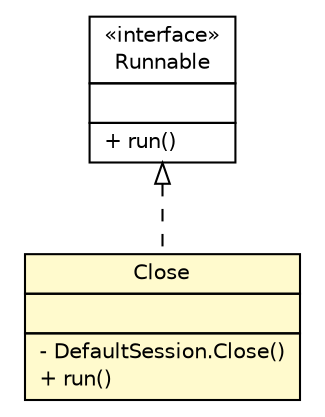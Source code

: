 #!/usr/local/bin/dot
#
# Class diagram 
# Generated by UMLGraph version R5_6 (http://www.umlgraph.org/)
#

digraph G {
	edge [fontname="Helvetica",fontsize=10,labelfontname="Helvetica",labelfontsize=10];
	node [fontname="Helvetica",fontsize=10,shape=plaintext];
	nodesep=0.25;
	ranksep=0.5;
	// de.hsbremen.tc.tnc.tnccs.session.base.simple.DefaultSession.Close
	c15907 [label=<<table title="de.hsbremen.tc.tnc.tnccs.session.base.simple.DefaultSession.Close" border="0" cellborder="1" cellspacing="0" cellpadding="2" port="p" bgcolor="lemonChiffon" href="./DefaultSession.Close.html">
		<tr><td><table border="0" cellspacing="0" cellpadding="1">
<tr><td align="center" balign="center"> Close </td></tr>
		</table></td></tr>
		<tr><td><table border="0" cellspacing="0" cellpadding="1">
<tr><td align="left" balign="left">  </td></tr>
		</table></td></tr>
		<tr><td><table border="0" cellspacing="0" cellpadding="1">
<tr><td align="left" balign="left"> - DefaultSession.Close() </td></tr>
<tr><td align="left" balign="left"> + run() </td></tr>
		</table></td></tr>
		</table>>, URL="./DefaultSession.Close.html", fontname="Helvetica", fontcolor="black", fontsize=10.0];
	//de.hsbremen.tc.tnc.tnccs.session.base.simple.DefaultSession.Close implements java.lang.Runnable
	c16027:p -> c15907:p [dir=back,arrowtail=empty,style=dashed];
	// java.lang.Runnable
	c16027 [label=<<table title="java.lang.Runnable" border="0" cellborder="1" cellspacing="0" cellpadding="2" port="p" href="http://java.sun.com/j2se/1.4.2/docs/api/java/lang/Runnable.html">
		<tr><td><table border="0" cellspacing="0" cellpadding="1">
<tr><td align="center" balign="center"> &#171;interface&#187; </td></tr>
<tr><td align="center" balign="center"> Runnable </td></tr>
		</table></td></tr>
		<tr><td><table border="0" cellspacing="0" cellpadding="1">
<tr><td align="left" balign="left">  </td></tr>
		</table></td></tr>
		<tr><td><table border="0" cellspacing="0" cellpadding="1">
<tr><td align="left" balign="left"> + run() </td></tr>
		</table></td></tr>
		</table>>, URL="http://java.sun.com/j2se/1.4.2/docs/api/java/lang/Runnable.html", fontname="Helvetica", fontcolor="black", fontsize=10.0];
}

